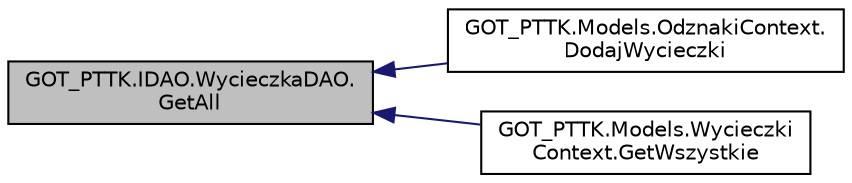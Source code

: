 digraph "GOT_PTTK.IDAO.WycieczkaDAO.GetAll"
{
 // INTERACTIVE_SVG=YES
  edge [fontname="Helvetica",fontsize="10",labelfontname="Helvetica",labelfontsize="10"];
  node [fontname="Helvetica",fontsize="10",shape=record];
  rankdir="LR";
  Node14 [label="GOT_PTTK.IDAO.WycieczkaDAO.\lGetAll",height=0.2,width=0.4,color="black", fillcolor="grey75", style="filled", fontcolor="black"];
  Node14 -> Node15 [dir="back",color="midnightblue",fontsize="10",style="solid",fontname="Helvetica"];
  Node15 [label="GOT_PTTK.Models.OdznakiContext.\lDodajWycieczki",height=0.2,width=0.4,color="black", fillcolor="white", style="filled",URL="$class_g_o_t___p_t_t_k_1_1_models_1_1_odznaki_context.html#a5ab23122372c624183c871568d65ba09",tooltip="Dodawanie modeli wycieczek do modelu odznaki powiązanych z wycieczkami "];
  Node14 -> Node16 [dir="back",color="midnightblue",fontsize="10",style="solid",fontname="Helvetica"];
  Node16 [label="GOT_PTTK.Models.Wycieczki\lContext.GetWszystkie",height=0.2,width=0.4,color="black", fillcolor="white", style="filled",URL="$class_g_o_t___p_t_t_k_1_1_models_1_1_wycieczki_context.html#a6c24283d1e42db1d67ac2ba904b2180b"];
}
